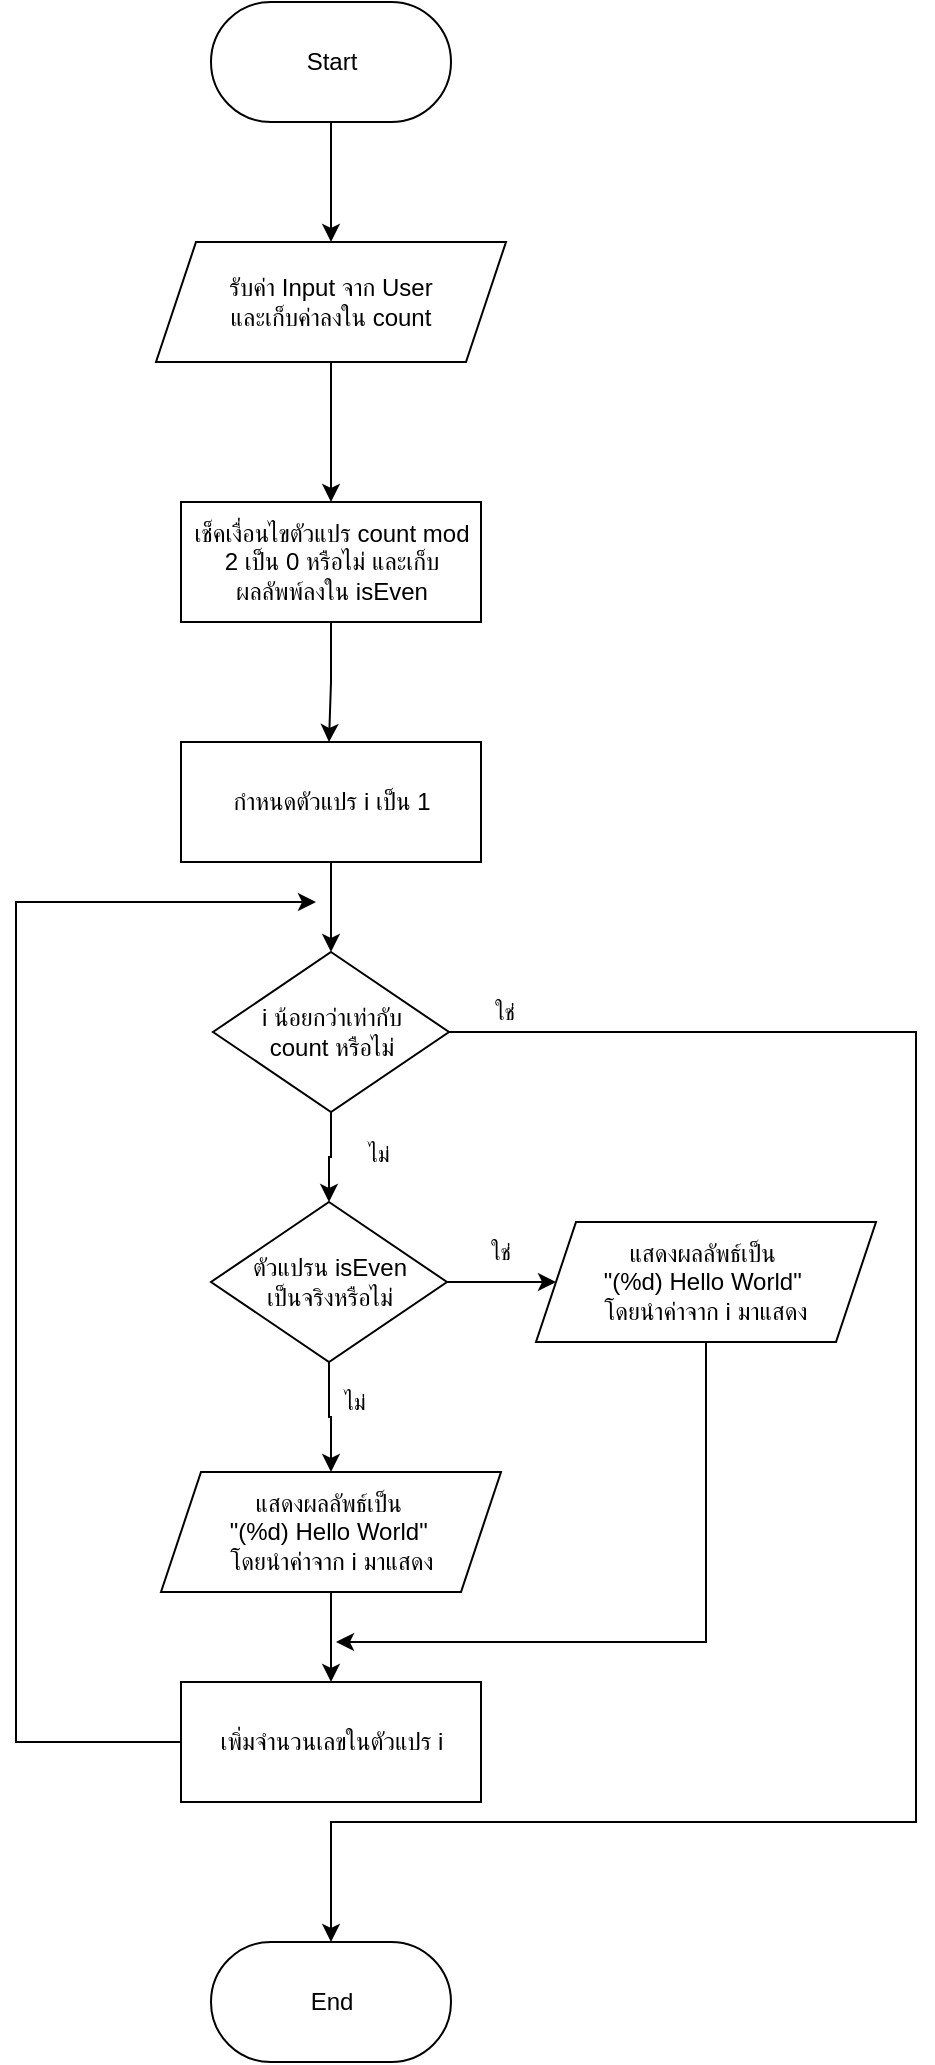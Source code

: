 <mxfile>
    <diagram id="Ar7NSfQhafeSnxY1hHFh" name="Page-1">
        <mxGraphModel dx="777" dy="537" grid="1" gridSize="10" guides="1" tooltips="1" connect="1" arrows="1" fold="1" page="1" pageScale="1" pageWidth="850" pageHeight="1100" math="0" shadow="0">
            <root>
                <mxCell id="0"/>
                <mxCell id="1" parent="0"/>
                <mxCell id="2" style="edgeStyle=orthogonalEdgeStyle;rounded=0;orthogonalLoop=1;jettySize=auto;html=1;exitX=0.5;exitY=1;exitDx=0;exitDy=0;entryX=0.5;entryY=0;entryDx=0;entryDy=0;" edge="1" parent="1" source="3" target="5">
                    <mxGeometry relative="1" as="geometry"/>
                </mxCell>
                <mxCell id="3" value="Start" style="rounded=1;whiteSpace=wrap;html=1;arcSize=50;" vertex="1" parent="1">
                    <mxGeometry x="317.5" y="35" width="120" height="60" as="geometry"/>
                </mxCell>
                <mxCell id="4" style="edgeStyle=orthogonalEdgeStyle;rounded=0;orthogonalLoop=1;jettySize=auto;html=1;exitX=0.5;exitY=1;exitDx=0;exitDy=0;entryX=0.5;entryY=0;entryDx=0;entryDy=0;" edge="1" parent="1" source="5">
                    <mxGeometry relative="1" as="geometry">
                        <mxPoint x="377.5" y="285.0" as="targetPoint"/>
                    </mxGeometry>
                </mxCell>
                <mxCell id="5" value="รับค่า Input จาก User&lt;div&gt;และเก็บค่าลงใน count&lt;/div&gt;" style="shape=parallelogram;perimeter=parallelogramPerimeter;whiteSpace=wrap;html=1;fixedSize=1;" vertex="1" parent="1">
                    <mxGeometry x="290" y="155" width="175" height="60" as="geometry"/>
                </mxCell>
                <mxCell id="6" value="End" style="rounded=1;whiteSpace=wrap;html=1;arcSize=50;" vertex="1" parent="1">
                    <mxGeometry x="317.5" y="1005" width="120" height="60" as="geometry"/>
                </mxCell>
                <mxCell id="7" style="edgeStyle=orthogonalEdgeStyle;rounded=0;orthogonalLoop=1;jettySize=auto;html=1;exitX=0.5;exitY=1;exitDx=0;exitDy=0;entryX=0.5;entryY=0;entryDx=0;entryDy=0;" edge="1" parent="1" source="8">
                    <mxGeometry relative="1" as="geometry">
                        <mxPoint x="376.5" y="405" as="targetPoint"/>
                    </mxGeometry>
                </mxCell>
                <mxCell id="8" value="เช็คเงื่อนไขตัวแปร count mod&lt;div&gt;2 เป็น 0 หรือไม่ และเก็บ&lt;/div&gt;&lt;div&gt;ผลลัพพ์ลงใน isEven&lt;/div&gt;" style="rounded=0;whiteSpace=wrap;html=1;" vertex="1" parent="1">
                    <mxGeometry x="302.5" y="285" width="150" height="60" as="geometry"/>
                </mxCell>
                <mxCell id="9" style="edgeStyle=orthogonalEdgeStyle;rounded=0;orthogonalLoop=1;jettySize=auto;html=1;exitX=0.5;exitY=1;exitDx=0;exitDy=0;entryX=0.5;entryY=0;entryDx=0;entryDy=0;" edge="1" parent="1" source="10" target="15">
                    <mxGeometry relative="1" as="geometry"/>
                </mxCell>
                <mxCell id="10" value="กำหนดตัวแปร i เป็น 1" style="rounded=0;whiteSpace=wrap;html=1;" vertex="1" parent="1">
                    <mxGeometry x="302.5" y="405" width="150" height="60" as="geometry"/>
                </mxCell>
                <mxCell id="11" style="edgeStyle=orthogonalEdgeStyle;rounded=0;orthogonalLoop=1;jettySize=auto;html=1;exitX=0.5;exitY=1;exitDx=0;exitDy=0;" edge="1" parent="1" source="15" target="20">
                    <mxGeometry relative="1" as="geometry"/>
                </mxCell>
                <mxCell id="12" value="ไม่" style="edgeLabel;html=1;align=center;verticalAlign=middle;resizable=0;points=[];" vertex="1" connectable="0" parent="11">
                    <mxGeometry x="-0.013" y="3" relative="1" as="geometry">
                        <mxPoint x="23" y="-5" as="offset"/>
                    </mxGeometry>
                </mxCell>
                <mxCell id="13" style="edgeStyle=orthogonalEdgeStyle;rounded=0;orthogonalLoop=1;jettySize=auto;html=1;exitX=1;exitY=0.5;exitDx=0;exitDy=0;entryX=0.5;entryY=0;entryDx=0;entryDy=0;" edge="1" parent="1" source="15" target="6">
                    <mxGeometry relative="1" as="geometry">
                        <mxPoint x="710" y="945" as="targetPoint"/>
                        <Array as="points">
                            <mxPoint x="670" y="550"/>
                            <mxPoint x="670" y="945"/>
                            <mxPoint x="377" y="945"/>
                        </Array>
                    </mxGeometry>
                </mxCell>
                <mxCell id="14" value="ใช่" style="edgeLabel;html=1;align=center;verticalAlign=middle;resizable=0;points=[];" vertex="1" connectable="0" parent="13">
                    <mxGeometry x="-0.915" relative="1" as="geometry">
                        <mxPoint x="-14" y="-10" as="offset"/>
                    </mxGeometry>
                </mxCell>
                <mxCell id="15" value="i น้อยกว่าเท่ากับ&lt;div&gt;count หรือไม่&lt;/div&gt;" style="rhombus;whiteSpace=wrap;html=1;" vertex="1" parent="1">
                    <mxGeometry x="318.5" y="510" width="118" height="80" as="geometry"/>
                </mxCell>
                <mxCell id="16" style="edgeStyle=orthogonalEdgeStyle;rounded=0;orthogonalLoop=1;jettySize=auto;html=1;exitX=1;exitY=0.5;exitDx=0;exitDy=0;entryX=0;entryY=0.5;entryDx=0;entryDy=0;" edge="1" parent="1" source="20" target="22">
                    <mxGeometry relative="1" as="geometry"/>
                </mxCell>
                <mxCell id="17" value="ใช่" style="edgeLabel;html=1;align=center;verticalAlign=middle;resizable=0;points=[];" vertex="1" connectable="0" parent="16">
                    <mxGeometry x="-0.07" y="1" relative="1" as="geometry">
                        <mxPoint x="1" y="-14" as="offset"/>
                    </mxGeometry>
                </mxCell>
                <mxCell id="18" style="edgeStyle=orthogonalEdgeStyle;rounded=0;orthogonalLoop=1;jettySize=auto;html=1;exitX=0.5;exitY=1;exitDx=0;exitDy=0;entryX=0.5;entryY=0;entryDx=0;entryDy=0;" edge="1" parent="1" source="20" target="24">
                    <mxGeometry relative="1" as="geometry"/>
                </mxCell>
                <mxCell id="19" value="ไม่" style="edgeLabel;html=1;align=center;verticalAlign=middle;resizable=0;points=[];" vertex="1" connectable="0" parent="18">
                    <mxGeometry x="-0.294" relative="1" as="geometry">
                        <mxPoint x="12" as="offset"/>
                    </mxGeometry>
                </mxCell>
                <mxCell id="20" value="ตัวแปรน isEven&lt;div&gt;เป็นจริงหรือไม่&lt;/div&gt;" style="rhombus;whiteSpace=wrap;html=1;" vertex="1" parent="1">
                    <mxGeometry x="317.5" y="635" width="118" height="80" as="geometry"/>
                </mxCell>
                <mxCell id="21" style="edgeStyle=orthogonalEdgeStyle;rounded=0;orthogonalLoop=1;jettySize=auto;html=1;exitX=0.5;exitY=1;exitDx=0;exitDy=0;" edge="1" parent="1" source="22">
                    <mxGeometry relative="1" as="geometry">
                        <mxPoint x="380" y="855" as="targetPoint"/>
                        <Array as="points">
                            <mxPoint x="565" y="855"/>
                        </Array>
                    </mxGeometry>
                </mxCell>
                <mxCell id="22" value="แสดงผลลัพธ์&lt;span style=&quot;background-color: initial;&quot;&gt;เป็น&amp;nbsp;&lt;/span&gt;&lt;div&gt;&quot;&lt;span style=&quot;background-color: initial;&quot;&gt;(%d) Hello World&quot;&amp;nbsp;&lt;/span&gt;&lt;/div&gt;&lt;div&gt;&lt;span style=&quot;background-color: initial;&quot;&gt;โดยนำค่าจาก i&amp;nbsp;&lt;/span&gt;&lt;span style=&quot;background-color: initial;&quot;&gt;มาแสดง&lt;/span&gt;&lt;/div&gt;" style="shape=parallelogram;perimeter=parallelogramPerimeter;whiteSpace=wrap;html=1;fixedSize=1;" vertex="1" parent="1">
                    <mxGeometry x="480" y="645" width="170" height="60" as="geometry"/>
                </mxCell>
                <mxCell id="23" style="edgeStyle=orthogonalEdgeStyle;rounded=0;orthogonalLoop=1;jettySize=auto;html=1;exitX=0.5;exitY=1;exitDx=0;exitDy=0;entryX=0.5;entryY=0;entryDx=0;entryDy=0;" edge="1" parent="1" source="24" target="26">
                    <mxGeometry relative="1" as="geometry"/>
                </mxCell>
                <mxCell id="24" value="แสดงผลลัพธ์&lt;span style=&quot;background-color: initial;&quot;&gt;เป็น&amp;nbsp;&lt;/span&gt;&lt;div&gt;&quot;&lt;span style=&quot;background-color: initial;&quot;&gt;(%d) Hello World&quot;&amp;nbsp;&lt;/span&gt;&lt;/div&gt;&lt;div&gt;&lt;span style=&quot;background-color: initial;&quot;&gt;โดยนำค่าจาก i&amp;nbsp;&lt;/span&gt;&lt;span style=&quot;background-color: initial;&quot;&gt;มาแสดง&lt;/span&gt;&lt;/div&gt;" style="shape=parallelogram;perimeter=parallelogramPerimeter;whiteSpace=wrap;html=1;fixedSize=1;" vertex="1" parent="1">
                    <mxGeometry x="292.5" y="770" width="170" height="60" as="geometry"/>
                </mxCell>
                <mxCell id="25" style="edgeStyle=orthogonalEdgeStyle;rounded=0;orthogonalLoop=1;jettySize=auto;html=1;exitX=0;exitY=0.5;exitDx=0;exitDy=0;" edge="1" parent="1" source="26">
                    <mxGeometry relative="1" as="geometry">
                        <mxPoint x="370" y="485" as="targetPoint"/>
                        <Array as="points">
                            <mxPoint x="220" y="905"/>
                            <mxPoint x="220" y="485"/>
                        </Array>
                    </mxGeometry>
                </mxCell>
                <mxCell id="26" value="เพิ่มจำนวนเลขในตัวแปร i" style="rounded=0;whiteSpace=wrap;html=1;" vertex="1" parent="1">
                    <mxGeometry x="302.5" y="875" width="150" height="60" as="geometry"/>
                </mxCell>
            </root>
        </mxGraphModel>
    </diagram>
</mxfile>